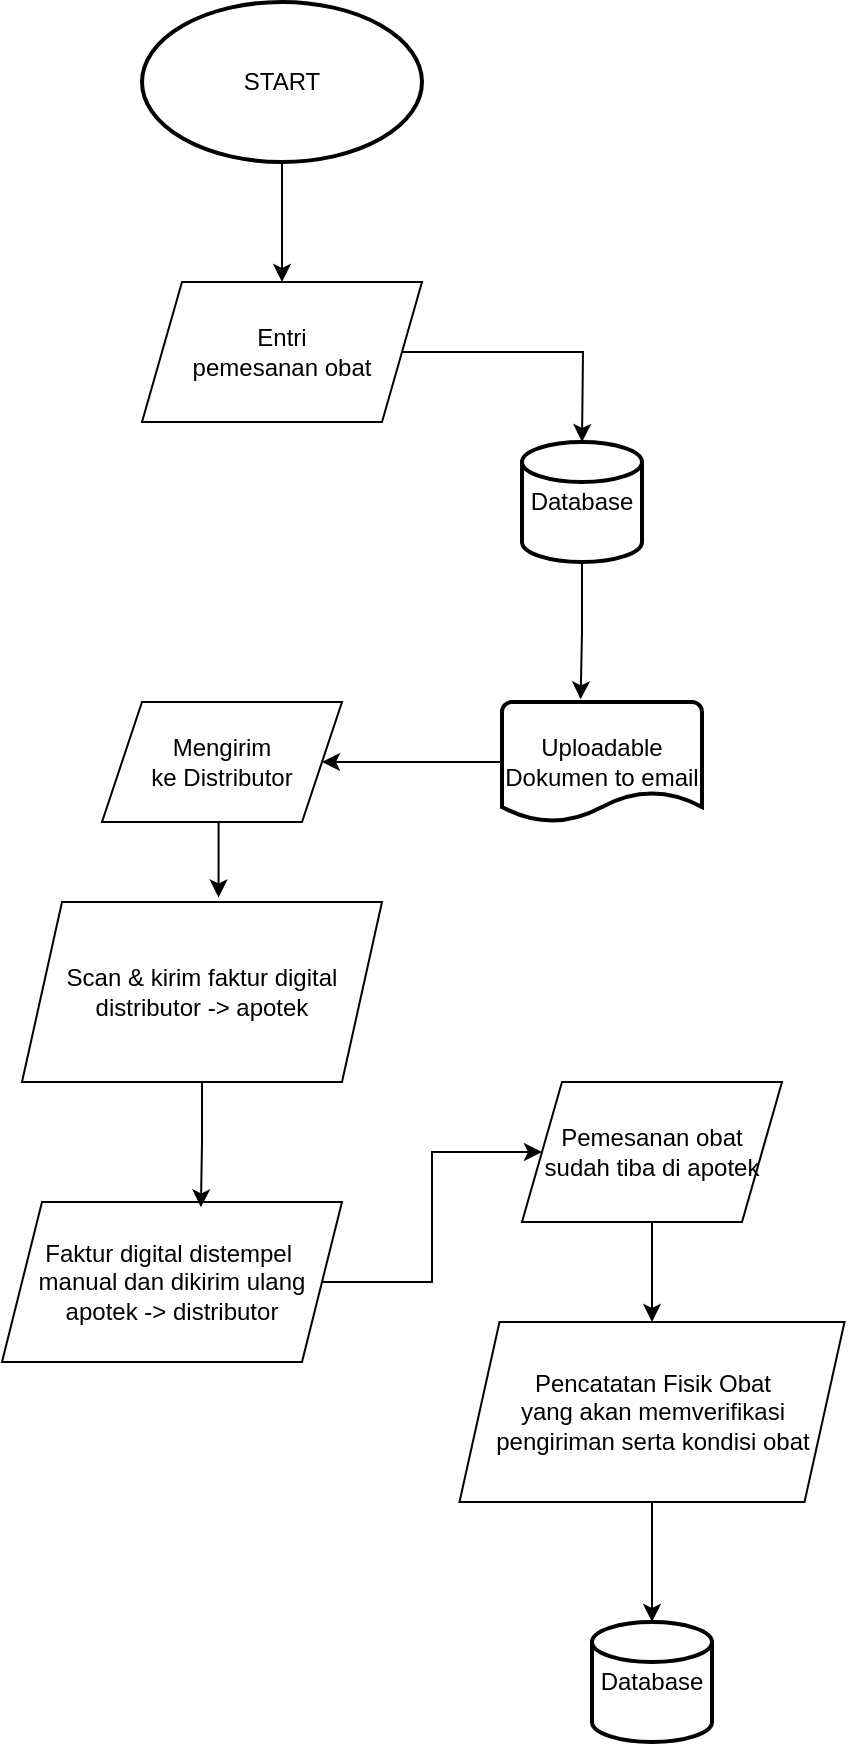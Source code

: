 <mxfile version="27.0.6">
  <diagram name="Halaman-1" id="mRXUVVt0Z1CRouVqb5Yb">
    <mxGraphModel dx="827" dy="487" grid="1" gridSize="10" guides="1" tooltips="1" connect="1" arrows="1" fold="1" page="1" pageScale="1" pageWidth="827" pageHeight="1169" math="0" shadow="0">
      <root>
        <mxCell id="0" />
        <mxCell id="1" parent="0" />
        <mxCell id="6v8h-YrekyooNEP45oSq-3" value="" style="edgeStyle=orthogonalEdgeStyle;rounded=0;orthogonalLoop=1;jettySize=auto;html=1;" edge="1" parent="1" source="6v8h-YrekyooNEP45oSq-1" target="6v8h-YrekyooNEP45oSq-2">
          <mxGeometry relative="1" as="geometry" />
        </mxCell>
        <mxCell id="6v8h-YrekyooNEP45oSq-1" value="START" style="strokeWidth=2;html=1;shape=mxgraph.flowchart.start_1;whiteSpace=wrap;" vertex="1" parent="1">
          <mxGeometry x="280" y="50" width="140" height="80" as="geometry" />
        </mxCell>
        <mxCell id="6v8h-YrekyooNEP45oSq-6" style="edgeStyle=orthogonalEdgeStyle;rounded=0;orthogonalLoop=1;jettySize=auto;html=1;" edge="1" parent="1" source="6v8h-YrekyooNEP45oSq-2">
          <mxGeometry relative="1" as="geometry">
            <mxPoint x="500" y="270" as="targetPoint" />
          </mxGeometry>
        </mxCell>
        <mxCell id="6v8h-YrekyooNEP45oSq-2" value="Entri&lt;br&gt;&lt;div&gt;pemesanan obat&lt;/div&gt;" style="shape=parallelogram;perimeter=parallelogramPerimeter;whiteSpace=wrap;html=1;fixedSize=1;" vertex="1" parent="1">
          <mxGeometry x="280" y="190" width="140" height="70" as="geometry" />
        </mxCell>
        <mxCell id="6v8h-YrekyooNEP45oSq-16" style="edgeStyle=orthogonalEdgeStyle;rounded=0;orthogonalLoop=1;jettySize=auto;html=1;entryX=1;entryY=0.5;entryDx=0;entryDy=0;" edge="1" parent="1" source="6v8h-YrekyooNEP45oSq-7" target="6v8h-YrekyooNEP45oSq-15">
          <mxGeometry relative="1" as="geometry" />
        </mxCell>
        <mxCell id="6v8h-YrekyooNEP45oSq-7" value="Uploadable&lt;div&gt;Dokumen to email&lt;/div&gt;" style="strokeWidth=2;html=1;shape=mxgraph.flowchart.document2;whiteSpace=wrap;size=0.25;" vertex="1" parent="1">
          <mxGeometry x="460" y="400" width="100" height="60" as="geometry" />
        </mxCell>
        <mxCell id="6v8h-YrekyooNEP45oSq-12" value="Database" style="strokeWidth=2;html=1;shape=mxgraph.flowchart.database;whiteSpace=wrap;" vertex="1" parent="1">
          <mxGeometry x="470" y="270" width="60" height="60" as="geometry" />
        </mxCell>
        <mxCell id="6v8h-YrekyooNEP45oSq-14" style="edgeStyle=orthogonalEdgeStyle;rounded=0;orthogonalLoop=1;jettySize=auto;html=1;entryX=0.393;entryY=-0.022;entryDx=0;entryDy=0;entryPerimeter=0;" edge="1" parent="1" source="6v8h-YrekyooNEP45oSq-12" target="6v8h-YrekyooNEP45oSq-7">
          <mxGeometry relative="1" as="geometry" />
        </mxCell>
        <mxCell id="6v8h-YrekyooNEP45oSq-15" value="Mengirim&lt;div&gt;ke Distributor&lt;/div&gt;" style="shape=parallelogram;perimeter=parallelogramPerimeter;whiteSpace=wrap;html=1;fixedSize=1;" vertex="1" parent="1">
          <mxGeometry x="260" y="400" width="120" height="60" as="geometry" />
        </mxCell>
        <mxCell id="6v8h-YrekyooNEP45oSq-18" value="Scan &amp;amp; kirim faktur digital&lt;div&gt;distributor -&amp;gt; apotek&lt;/div&gt;" style="shape=parallelogram;perimeter=parallelogramPerimeter;whiteSpace=wrap;html=1;fixedSize=1;" vertex="1" parent="1">
          <mxGeometry x="220" y="500" width="180" height="90" as="geometry" />
        </mxCell>
        <mxCell id="6v8h-YrekyooNEP45oSq-23" style="edgeStyle=orthogonalEdgeStyle;rounded=0;orthogonalLoop=1;jettySize=auto;html=1;exitX=0.5;exitY=1;exitDx=0;exitDy=0;entryX=0.546;entryY=-0.025;entryDx=0;entryDy=0;entryPerimeter=0;" edge="1" parent="1" source="6v8h-YrekyooNEP45oSq-15" target="6v8h-YrekyooNEP45oSq-18">
          <mxGeometry relative="1" as="geometry" />
        </mxCell>
        <mxCell id="6v8h-YrekyooNEP45oSq-27" style="edgeStyle=orthogonalEdgeStyle;rounded=0;orthogonalLoop=1;jettySize=auto;html=1;exitX=1;exitY=0.5;exitDx=0;exitDy=0;entryX=0;entryY=0.5;entryDx=0;entryDy=0;" edge="1" parent="1" source="6v8h-YrekyooNEP45oSq-24" target="6v8h-YrekyooNEP45oSq-26">
          <mxGeometry relative="1" as="geometry" />
        </mxCell>
        <mxCell id="6v8h-YrekyooNEP45oSq-24" value="Faktur digital distempel&amp;nbsp;&lt;div&gt;manual dan dikirim ulang&lt;/div&gt;&lt;div&gt;apotek -&amp;gt; distributor&lt;/div&gt;" style="shape=parallelogram;perimeter=parallelogramPerimeter;whiteSpace=wrap;html=1;fixedSize=1;" vertex="1" parent="1">
          <mxGeometry x="210" y="650" width="170" height="80" as="geometry" />
        </mxCell>
        <mxCell id="6v8h-YrekyooNEP45oSq-25" style="edgeStyle=orthogonalEdgeStyle;rounded=0;orthogonalLoop=1;jettySize=auto;html=1;entryX=0.585;entryY=0.033;entryDx=0;entryDy=0;entryPerimeter=0;" edge="1" parent="1" source="6v8h-YrekyooNEP45oSq-18" target="6v8h-YrekyooNEP45oSq-24">
          <mxGeometry relative="1" as="geometry" />
        </mxCell>
        <mxCell id="6v8h-YrekyooNEP45oSq-29" style="edgeStyle=orthogonalEdgeStyle;rounded=0;orthogonalLoop=1;jettySize=auto;html=1;entryX=0.5;entryY=0;entryDx=0;entryDy=0;" edge="1" parent="1" source="6v8h-YrekyooNEP45oSq-26" target="6v8h-YrekyooNEP45oSq-28">
          <mxGeometry relative="1" as="geometry" />
        </mxCell>
        <mxCell id="6v8h-YrekyooNEP45oSq-26" value="Pemesanan obat&lt;div&gt;sudah tiba di apotek&lt;/div&gt;" style="shape=parallelogram;perimeter=parallelogramPerimeter;whiteSpace=wrap;html=1;fixedSize=1;" vertex="1" parent="1">
          <mxGeometry x="470" y="590" width="130" height="70" as="geometry" />
        </mxCell>
        <mxCell id="6v8h-YrekyooNEP45oSq-28" value="Pencatatan Fisik Obat&lt;div&gt;yang akan memverifikasi&lt;/div&gt;&lt;div&gt;pengiriman serta kondisi obat&lt;/div&gt;" style="shape=parallelogram;perimeter=parallelogramPerimeter;whiteSpace=wrap;html=1;fixedSize=1;" vertex="1" parent="1">
          <mxGeometry x="438.75" y="710" width="192.5" height="90" as="geometry" />
        </mxCell>
        <mxCell id="6v8h-YrekyooNEP45oSq-30" value="Database" style="strokeWidth=2;html=1;shape=mxgraph.flowchart.database;whiteSpace=wrap;" vertex="1" parent="1">
          <mxGeometry x="505" y="860" width="60" height="60" as="geometry" />
        </mxCell>
        <mxCell id="6v8h-YrekyooNEP45oSq-31" style="edgeStyle=orthogonalEdgeStyle;rounded=0;orthogonalLoop=1;jettySize=auto;html=1;exitX=0.5;exitY=1;exitDx=0;exitDy=0;entryX=0.5;entryY=0;entryDx=0;entryDy=0;entryPerimeter=0;" edge="1" parent="1" source="6v8h-YrekyooNEP45oSq-28" target="6v8h-YrekyooNEP45oSq-30">
          <mxGeometry relative="1" as="geometry" />
        </mxCell>
      </root>
    </mxGraphModel>
  </diagram>
</mxfile>
